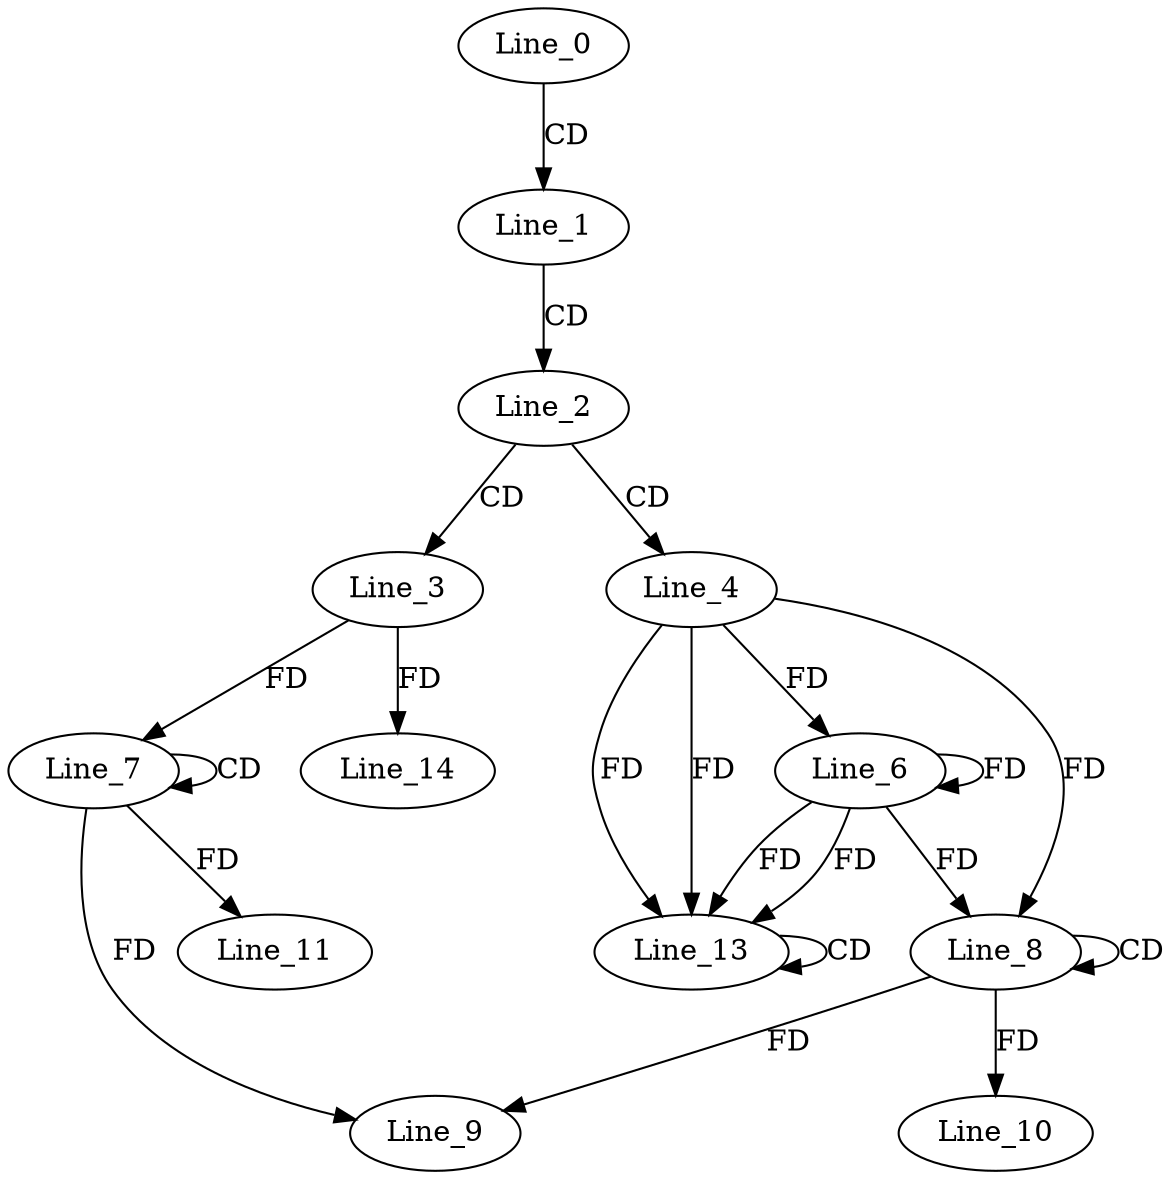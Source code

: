 digraph G {
  Line_0;
  Line_1;
  Line_2;
  Line_3;
  Line_4;
  Line_6;
  Line_7;
  Line_7;
  Line_8;
  Line_8;
  Line_9;
  Line_9;
  Line_10;
  Line_11;
  Line_13;
  Line_13;
  Line_14;
  Line_0 -> Line_1 [ label="CD" ];
  Line_1 -> Line_2 [ label="CD" ];
  Line_2 -> Line_3 [ label="CD" ];
  Line_2 -> Line_4 [ label="CD" ];
  Line_4 -> Line_6 [ label="FD" ];
  Line_6 -> Line_6 [ label="FD" ];
  Line_7 -> Line_7 [ label="CD" ];
  Line_3 -> Line_7 [ label="FD" ];
  Line_8 -> Line_8 [ label="CD" ];
  Line_4 -> Line_8 [ label="FD" ];
  Line_6 -> Line_8 [ label="FD" ];
  Line_7 -> Line_9 [ label="FD" ];
  Line_8 -> Line_9 [ label="FD" ];
  Line_8 -> Line_10 [ label="FD" ];
  Line_7 -> Line_11 [ label="FD" ];
  Line_4 -> Line_13 [ label="FD" ];
  Line_6 -> Line_13 [ label="FD" ];
  Line_13 -> Line_13 [ label="CD" ];
  Line_4 -> Line_13 [ label="FD" ];
  Line_6 -> Line_13 [ label="FD" ];
  Line_3 -> Line_14 [ label="FD" ];
}
